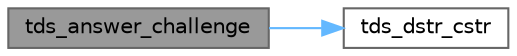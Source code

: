 digraph "tds_answer_challenge"
{
 // LATEX_PDF_SIZE
  bgcolor="transparent";
  edge [fontname=Helvetica,fontsize=10,labelfontname=Helvetica,labelfontsize=10];
  node [fontname=Helvetica,fontsize=10,shape=box,height=0.2,width=0.4];
  rankdir="LR";
  Node1 [id="Node000001",label="tds_answer_challenge",height=0.2,width=0.4,color="gray40", fillcolor="grey60", style="filled", fontcolor="black",tooltip="Crypt a given password using schema required for NTLMv1 or NTLM2 authentication."];
  Node1 -> Node2 [id="edge1_Node000001_Node000002",color="steelblue1",style="solid",tooltip=" "];
  Node2 [id="Node000002",label="tds_dstr_cstr",height=0.2,width=0.4,color="grey40", fillcolor="white", style="filled",URL="$a00581.html#gac536f0e4d77d3cff5702719362ec1766",tooltip="Returns a C version (NUL terminated string) of dstr."];
}
